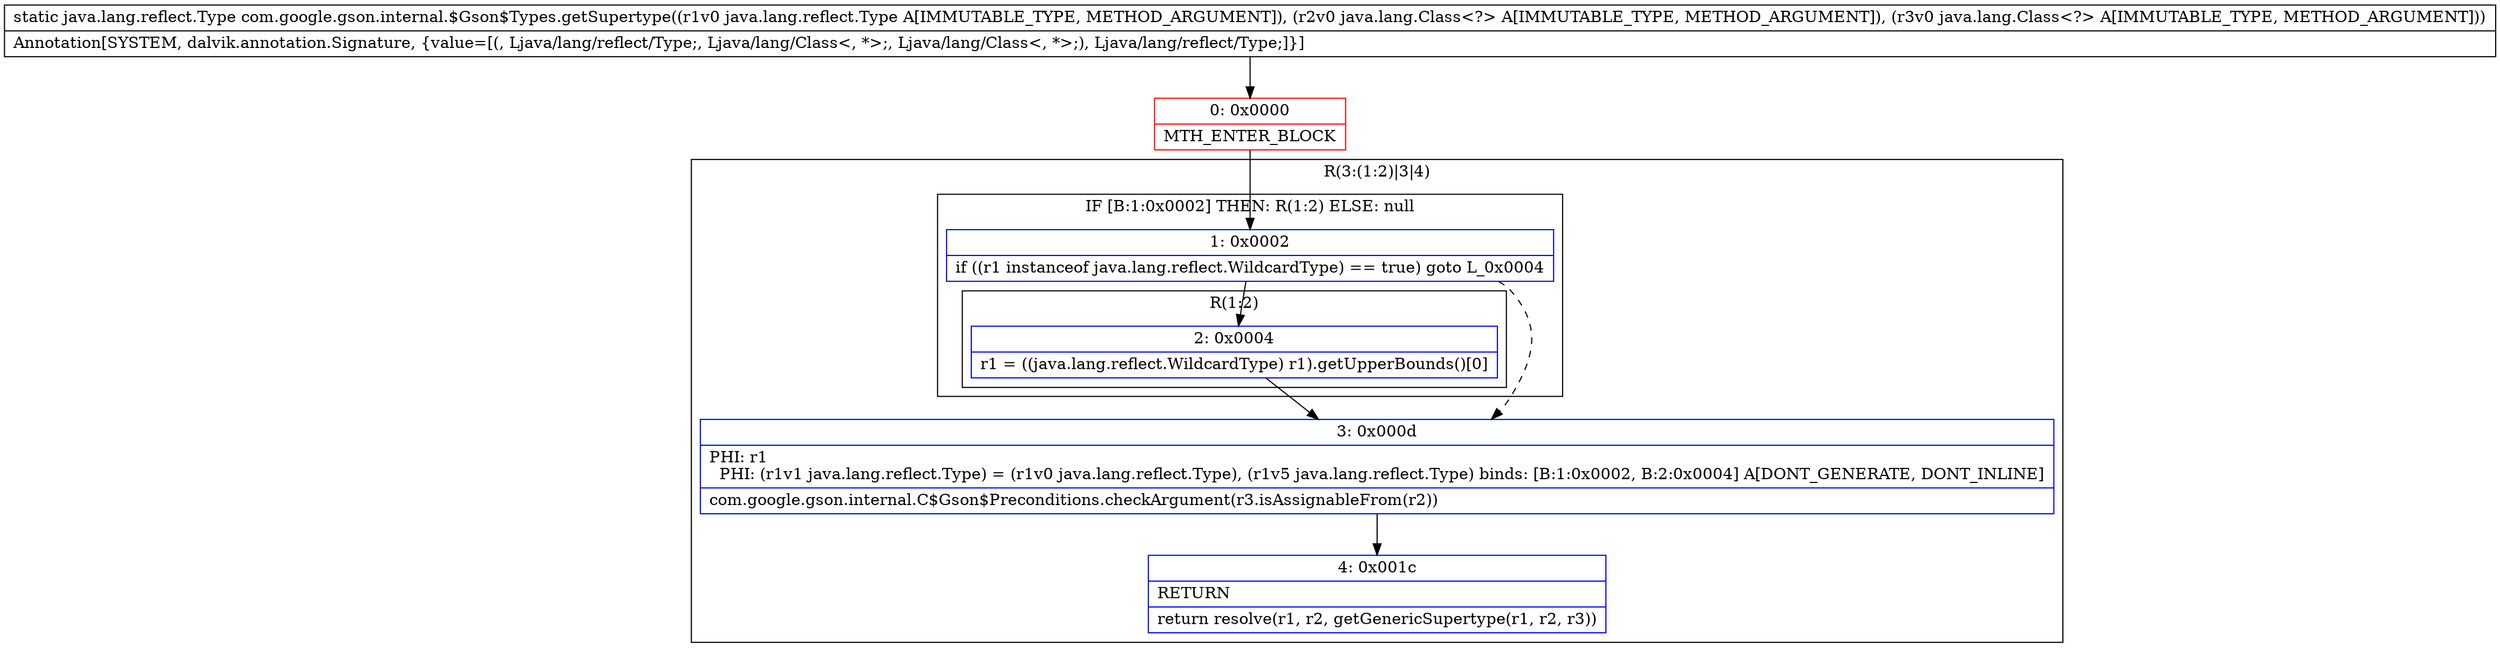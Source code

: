 digraph "CFG forcom.google.gson.internal.$Gson$Types.getSupertype(Ljava\/lang\/reflect\/Type;Ljava\/lang\/Class;Ljava\/lang\/Class;)Ljava\/lang\/reflect\/Type;" {
subgraph cluster_Region_1075894232 {
label = "R(3:(1:2)|3|4)";
node [shape=record,color=blue];
subgraph cluster_IfRegion_1352500957 {
label = "IF [B:1:0x0002] THEN: R(1:2) ELSE: null";
node [shape=record,color=blue];
Node_1 [shape=record,label="{1\:\ 0x0002|if ((r1 instanceof java.lang.reflect.WildcardType) == true) goto L_0x0004\l}"];
subgraph cluster_Region_546012390 {
label = "R(1:2)";
node [shape=record,color=blue];
Node_2 [shape=record,label="{2\:\ 0x0004|r1 = ((java.lang.reflect.WildcardType) r1).getUpperBounds()[0]\l}"];
}
}
Node_3 [shape=record,label="{3\:\ 0x000d|PHI: r1 \l  PHI: (r1v1 java.lang.reflect.Type) = (r1v0 java.lang.reflect.Type), (r1v5 java.lang.reflect.Type) binds: [B:1:0x0002, B:2:0x0004] A[DONT_GENERATE, DONT_INLINE]\l|com.google.gson.internal.C$Gson$Preconditions.checkArgument(r3.isAssignableFrom(r2))\l}"];
Node_4 [shape=record,label="{4\:\ 0x001c|RETURN\l|return resolve(r1, r2, getGenericSupertype(r1, r2, r3))\l}"];
}
Node_0 [shape=record,color=red,label="{0\:\ 0x0000|MTH_ENTER_BLOCK\l}"];
MethodNode[shape=record,label="{static java.lang.reflect.Type com.google.gson.internal.$Gson$Types.getSupertype((r1v0 java.lang.reflect.Type A[IMMUTABLE_TYPE, METHOD_ARGUMENT]), (r2v0 java.lang.Class\<?\> A[IMMUTABLE_TYPE, METHOD_ARGUMENT]), (r3v0 java.lang.Class\<?\> A[IMMUTABLE_TYPE, METHOD_ARGUMENT]))  | Annotation[SYSTEM, dalvik.annotation.Signature, \{value=[(, Ljava\/lang\/reflect\/Type;, Ljava\/lang\/Class\<, *\>;, Ljava\/lang\/Class\<, *\>;), Ljava\/lang\/reflect\/Type;]\}]\l}"];
MethodNode -> Node_0;
Node_1 -> Node_2;
Node_1 -> Node_3[style=dashed];
Node_2 -> Node_3;
Node_3 -> Node_4;
Node_0 -> Node_1;
}

